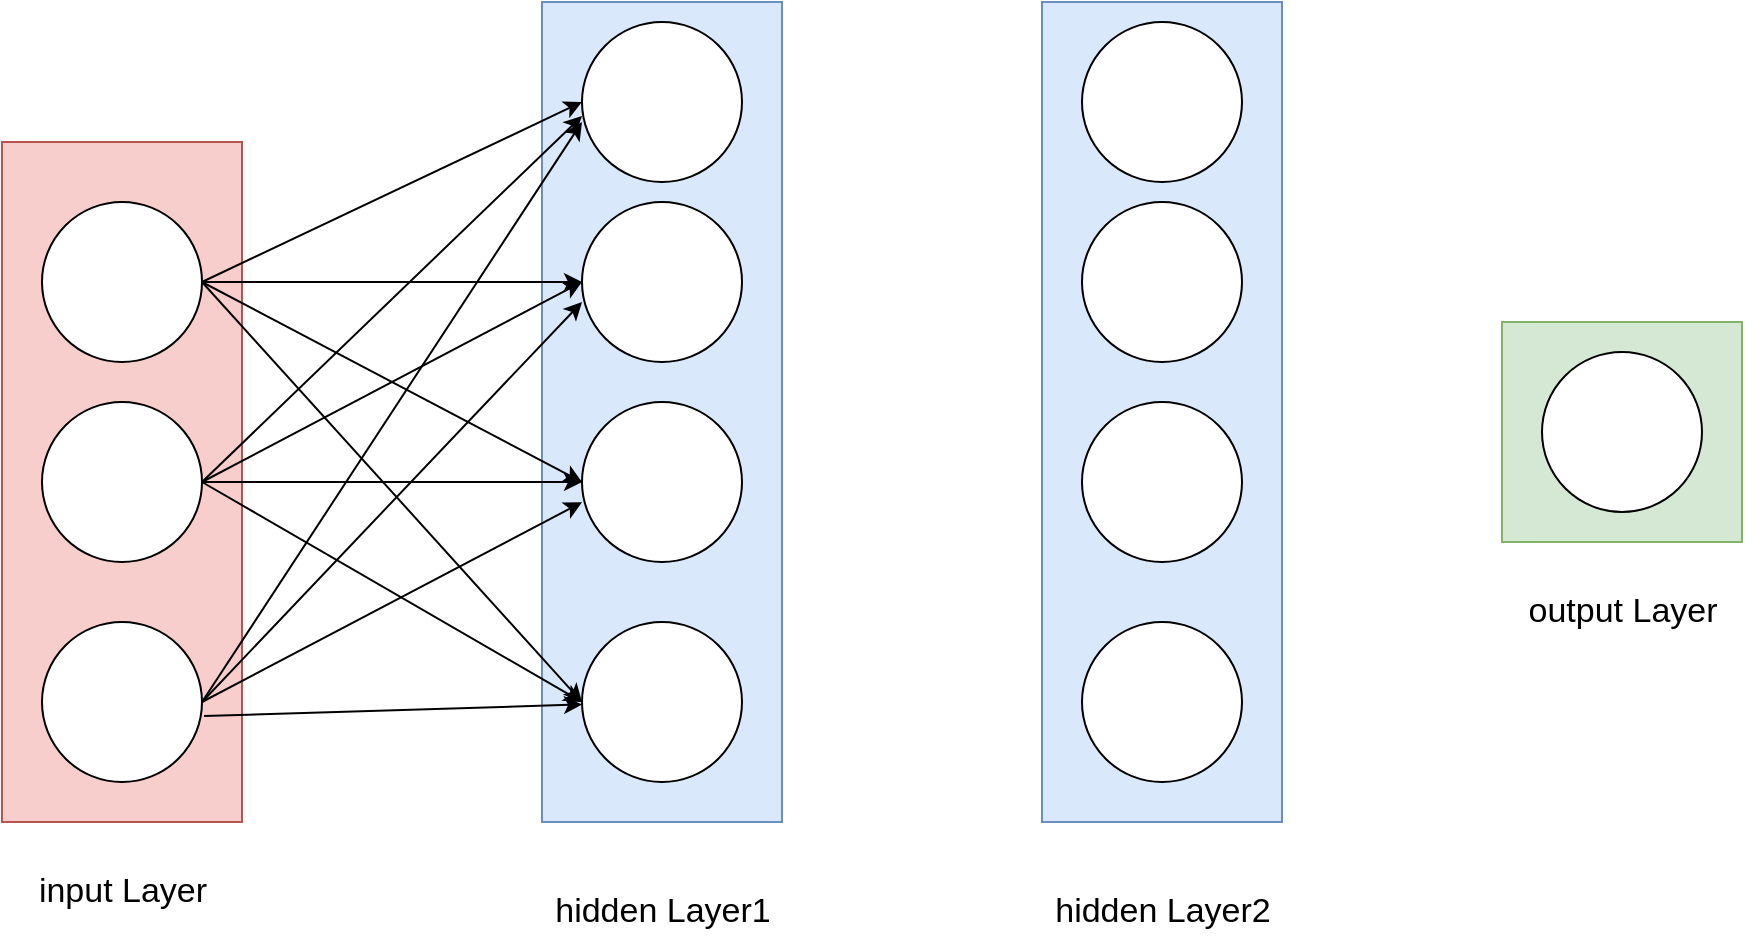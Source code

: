 <mxfile version="20.6.2" type="github">
  <diagram id="QSiF4qfuh3ATqGEt3pHp" name="第 1 页">
    <mxGraphModel dx="1422" dy="832" grid="1" gridSize="10" guides="1" tooltips="1" connect="1" arrows="1" fold="1" page="1" pageScale="1" pageWidth="1169" pageHeight="1654" math="0" shadow="0">
      <root>
        <mxCell id="0" />
        <mxCell id="1" parent="0" />
        <mxCell id="fMx2DFh2Qq5jgs3Nn9yW-1" value="" style="rounded=0;whiteSpace=wrap;html=1;fillColor=#f8cecc;strokeColor=#b85450;" vertex="1" parent="1">
          <mxGeometry x="120" y="180" width="120" height="340" as="geometry" />
        </mxCell>
        <mxCell id="fMx2DFh2Qq5jgs3Nn9yW-2" value="" style="ellipse;whiteSpace=wrap;html=1;aspect=fixed;" vertex="1" parent="1">
          <mxGeometry x="140" y="210" width="80" height="80" as="geometry" />
        </mxCell>
        <mxCell id="fMx2DFh2Qq5jgs3Nn9yW-3" value="" style="ellipse;whiteSpace=wrap;html=1;aspect=fixed;" vertex="1" parent="1">
          <mxGeometry x="140" y="310" width="80" height="80" as="geometry" />
        </mxCell>
        <mxCell id="fMx2DFh2Qq5jgs3Nn9yW-4" value="" style="ellipse;whiteSpace=wrap;html=1;aspect=fixed;" vertex="1" parent="1">
          <mxGeometry x="140" y="420" width="80" height="80" as="geometry" />
        </mxCell>
        <mxCell id="fMx2DFh2Qq5jgs3Nn9yW-12" value="" style="rounded=0;whiteSpace=wrap;html=1;fillColor=#dae8fc;strokeColor=#6c8ebf;" vertex="1" parent="1">
          <mxGeometry x="390" y="110" width="120" height="410" as="geometry" />
        </mxCell>
        <mxCell id="fMx2DFh2Qq5jgs3Nn9yW-13" value="" style="ellipse;whiteSpace=wrap;html=1;aspect=fixed;" vertex="1" parent="1">
          <mxGeometry x="410" y="210" width="80" height="80" as="geometry" />
        </mxCell>
        <mxCell id="fMx2DFh2Qq5jgs3Nn9yW-14" value="" style="ellipse;whiteSpace=wrap;html=1;aspect=fixed;" vertex="1" parent="1">
          <mxGeometry x="410" y="310" width="80" height="80" as="geometry" />
        </mxCell>
        <mxCell id="fMx2DFh2Qq5jgs3Nn9yW-15" value="" style="ellipse;whiteSpace=wrap;html=1;aspect=fixed;" vertex="1" parent="1">
          <mxGeometry x="410" y="420" width="80" height="80" as="geometry" />
        </mxCell>
        <mxCell id="fMx2DFh2Qq5jgs3Nn9yW-16" value="" style="ellipse;whiteSpace=wrap;html=1;aspect=fixed;" vertex="1" parent="1">
          <mxGeometry x="410" y="120" width="80" height="80" as="geometry" />
        </mxCell>
        <mxCell id="fMx2DFh2Qq5jgs3Nn9yW-17" value="" style="rounded=0;whiteSpace=wrap;html=1;fillColor=#dae8fc;strokeColor=#6c8ebf;" vertex="1" parent="1">
          <mxGeometry x="640" y="110" width="120" height="410" as="geometry" />
        </mxCell>
        <mxCell id="fMx2DFh2Qq5jgs3Nn9yW-18" value="" style="ellipse;whiteSpace=wrap;html=1;aspect=fixed;" vertex="1" parent="1">
          <mxGeometry x="660" y="210" width="80" height="80" as="geometry" />
        </mxCell>
        <mxCell id="fMx2DFh2Qq5jgs3Nn9yW-19" value="" style="ellipse;whiteSpace=wrap;html=1;aspect=fixed;" vertex="1" parent="1">
          <mxGeometry x="660" y="310" width="80" height="80" as="geometry" />
        </mxCell>
        <mxCell id="fMx2DFh2Qq5jgs3Nn9yW-20" value="" style="ellipse;whiteSpace=wrap;html=1;aspect=fixed;" vertex="1" parent="1">
          <mxGeometry x="660" y="420" width="80" height="80" as="geometry" />
        </mxCell>
        <mxCell id="fMx2DFh2Qq5jgs3Nn9yW-21" value="" style="ellipse;whiteSpace=wrap;html=1;aspect=fixed;" vertex="1" parent="1">
          <mxGeometry x="660" y="120" width="80" height="80" as="geometry" />
        </mxCell>
        <mxCell id="fMx2DFh2Qq5jgs3Nn9yW-22" value="" style="rounded=0;whiteSpace=wrap;html=1;fillColor=#d5e8d4;strokeColor=#82b366;" vertex="1" parent="1">
          <mxGeometry x="870" y="270" width="120" height="110" as="geometry" />
        </mxCell>
        <mxCell id="fMx2DFh2Qq5jgs3Nn9yW-23" value="" style="ellipse;whiteSpace=wrap;html=1;aspect=fixed;" vertex="1" parent="1">
          <mxGeometry x="890" y="285" width="80" height="80" as="geometry" />
        </mxCell>
        <mxCell id="fMx2DFh2Qq5jgs3Nn9yW-24" value="input Layer" style="text;html=1;resizable=0;autosize=1;align=center;verticalAlign=middle;points=[];fillColor=none;strokeColor=none;rounded=0;fontSize=17;" vertex="1" parent="1">
          <mxGeometry x="125" y="540" width="110" height="30" as="geometry" />
        </mxCell>
        <mxCell id="fMx2DFh2Qq5jgs3Nn9yW-25" value="hidden Layer1" style="text;html=1;resizable=0;autosize=1;align=center;verticalAlign=middle;points=[];fillColor=none;strokeColor=none;rounded=0;fontSize=17;" vertex="1" parent="1">
          <mxGeometry x="385" y="550" width="130" height="30" as="geometry" />
        </mxCell>
        <mxCell id="fMx2DFh2Qq5jgs3Nn9yW-26" value="hidden Layer2" style="text;html=1;resizable=0;autosize=1;align=center;verticalAlign=middle;points=[];fillColor=none;strokeColor=none;rounded=0;fontSize=17;" vertex="1" parent="1">
          <mxGeometry x="635" y="550" width="130" height="30" as="geometry" />
        </mxCell>
        <mxCell id="fMx2DFh2Qq5jgs3Nn9yW-27" value="output Layer&lt;br&gt;" style="text;html=1;resizable=0;autosize=1;align=center;verticalAlign=middle;points=[];fillColor=none;strokeColor=none;rounded=0;fontSize=17;" vertex="1" parent="1">
          <mxGeometry x="870" y="400" width="120" height="30" as="geometry" />
        </mxCell>
        <mxCell id="fMx2DFh2Qq5jgs3Nn9yW-31" value="" style="endArrow=classic;html=1;rounded=0;fontSize=17;exitX=1;exitY=0.5;exitDx=0;exitDy=0;entryX=0;entryY=0.5;entryDx=0;entryDy=0;" edge="1" parent="1" source="fMx2DFh2Qq5jgs3Nn9yW-2" target="fMx2DFh2Qq5jgs3Nn9yW-16">
          <mxGeometry width="50" height="50" relative="1" as="geometry">
            <mxPoint x="250" y="260" as="sourcePoint" />
            <mxPoint x="300" y="210" as="targetPoint" />
          </mxGeometry>
        </mxCell>
        <mxCell id="fMx2DFh2Qq5jgs3Nn9yW-32" value="" style="endArrow=classic;html=1;rounded=0;fontSize=17;exitX=1;exitY=0.5;exitDx=0;exitDy=0;entryX=0;entryY=0.5;entryDx=0;entryDy=0;" edge="1" parent="1" source="fMx2DFh2Qq5jgs3Nn9yW-2" target="fMx2DFh2Qq5jgs3Nn9yW-13">
          <mxGeometry width="50" height="50" relative="1" as="geometry">
            <mxPoint x="230" y="260" as="sourcePoint" />
            <mxPoint x="420" y="170" as="targetPoint" />
          </mxGeometry>
        </mxCell>
        <mxCell id="fMx2DFh2Qq5jgs3Nn9yW-33" value="" style="endArrow=classic;html=1;rounded=0;fontSize=17;entryX=0;entryY=0.5;entryDx=0;entryDy=0;" edge="1" parent="1" target="fMx2DFh2Qq5jgs3Nn9yW-14">
          <mxGeometry width="50" height="50" relative="1" as="geometry">
            <mxPoint x="220" y="250" as="sourcePoint" />
            <mxPoint x="430" y="180" as="targetPoint" />
          </mxGeometry>
        </mxCell>
        <mxCell id="fMx2DFh2Qq5jgs3Nn9yW-34" value="" style="endArrow=classic;html=1;rounded=0;fontSize=17;entryX=0;entryY=0.5;entryDx=0;entryDy=0;" edge="1" parent="1" target="fMx2DFh2Qq5jgs3Nn9yW-15">
          <mxGeometry width="50" height="50" relative="1" as="geometry">
            <mxPoint x="220" y="250" as="sourcePoint" />
            <mxPoint x="440" y="190" as="targetPoint" />
          </mxGeometry>
        </mxCell>
        <mxCell id="fMx2DFh2Qq5jgs3Nn9yW-35" value="" style="endArrow=classic;html=1;rounded=0;fontSize=17;exitX=1;exitY=0.5;exitDx=0;exitDy=0;entryX=0;entryY=0.588;entryDx=0;entryDy=0;entryPerimeter=0;" edge="1" parent="1" source="fMx2DFh2Qq5jgs3Nn9yW-3" target="fMx2DFh2Qq5jgs3Nn9yW-16">
          <mxGeometry width="50" height="50" relative="1" as="geometry">
            <mxPoint x="260" y="290" as="sourcePoint" />
            <mxPoint x="450" y="200" as="targetPoint" />
          </mxGeometry>
        </mxCell>
        <mxCell id="fMx2DFh2Qq5jgs3Nn9yW-36" value="" style="endArrow=classic;html=1;rounded=0;fontSize=17;exitX=1;exitY=0.5;exitDx=0;exitDy=0;" edge="1" parent="1" source="fMx2DFh2Qq5jgs3Nn9yW-3">
          <mxGeometry width="50" height="50" relative="1" as="geometry">
            <mxPoint x="270" y="300" as="sourcePoint" />
            <mxPoint x="410" y="250" as="targetPoint" />
          </mxGeometry>
        </mxCell>
        <mxCell id="fMx2DFh2Qq5jgs3Nn9yW-37" value="" style="endArrow=classic;html=1;rounded=0;fontSize=17;entryX=0;entryY=0.5;entryDx=0;entryDy=0;" edge="1" parent="1" target="fMx2DFh2Qq5jgs3Nn9yW-15">
          <mxGeometry width="50" height="50" relative="1" as="geometry">
            <mxPoint x="220" y="350" as="sourcePoint" />
            <mxPoint x="320" y="390" as="targetPoint" />
          </mxGeometry>
        </mxCell>
        <mxCell id="fMx2DFh2Qq5jgs3Nn9yW-38" value="" style="endArrow=classic;html=1;rounded=0;fontSize=17;exitX=1;exitY=0.5;exitDx=0;exitDy=0;entryX=0;entryY=0.5;entryDx=0;entryDy=0;" edge="1" parent="1" source="fMx2DFh2Qq5jgs3Nn9yW-3" target="fMx2DFh2Qq5jgs3Nn9yW-14">
          <mxGeometry width="50" height="50" relative="1" as="geometry">
            <mxPoint x="250" y="400" as="sourcePoint" />
            <mxPoint x="300" y="350" as="targetPoint" />
          </mxGeometry>
        </mxCell>
        <mxCell id="fMx2DFh2Qq5jgs3Nn9yW-39" value="" style="endArrow=classic;html=1;rounded=0;fontSize=17;exitX=1;exitY=0.5;exitDx=0;exitDy=0;" edge="1" parent="1" source="fMx2DFh2Qq5jgs3Nn9yW-4">
          <mxGeometry width="50" height="50" relative="1" as="geometry">
            <mxPoint x="270" y="480" as="sourcePoint" />
            <mxPoint x="410" y="260" as="targetPoint" />
          </mxGeometry>
        </mxCell>
        <mxCell id="fMx2DFh2Qq5jgs3Nn9yW-40" value="" style="endArrow=classic;html=1;rounded=0;fontSize=17;exitX=1;exitY=0.5;exitDx=0;exitDy=0;" edge="1" parent="1" source="fMx2DFh2Qq5jgs3Nn9yW-4">
          <mxGeometry width="50" height="50" relative="1" as="geometry">
            <mxPoint x="260" y="470" as="sourcePoint" />
            <mxPoint x="410" y="170" as="targetPoint" />
          </mxGeometry>
        </mxCell>
        <mxCell id="fMx2DFh2Qq5jgs3Nn9yW-41" value="" style="endArrow=classic;html=1;rounded=0;fontSize=17;exitX=1;exitY=0.5;exitDx=0;exitDy=0;entryX=0.167;entryY=0.61;entryDx=0;entryDy=0;entryPerimeter=0;" edge="1" parent="1" source="fMx2DFh2Qq5jgs3Nn9yW-4" target="fMx2DFh2Qq5jgs3Nn9yW-12">
          <mxGeometry width="50" height="50" relative="1" as="geometry">
            <mxPoint x="220" y="170" as="sourcePoint" />
            <mxPoint x="270" y="120" as="targetPoint" />
          </mxGeometry>
        </mxCell>
        <mxCell id="fMx2DFh2Qq5jgs3Nn9yW-42" value="" style="endArrow=classic;html=1;rounded=0;fontSize=17;exitX=1.013;exitY=0.588;exitDx=0;exitDy=0;exitPerimeter=0;" edge="1" parent="1" source="fMx2DFh2Qq5jgs3Nn9yW-4" target="fMx2DFh2Qq5jgs3Nn9yW-15">
          <mxGeometry width="50" height="50" relative="1" as="geometry">
            <mxPoint x="230" y="180" as="sourcePoint" />
            <mxPoint x="280" y="130" as="targetPoint" />
          </mxGeometry>
        </mxCell>
      </root>
    </mxGraphModel>
  </diagram>
</mxfile>
